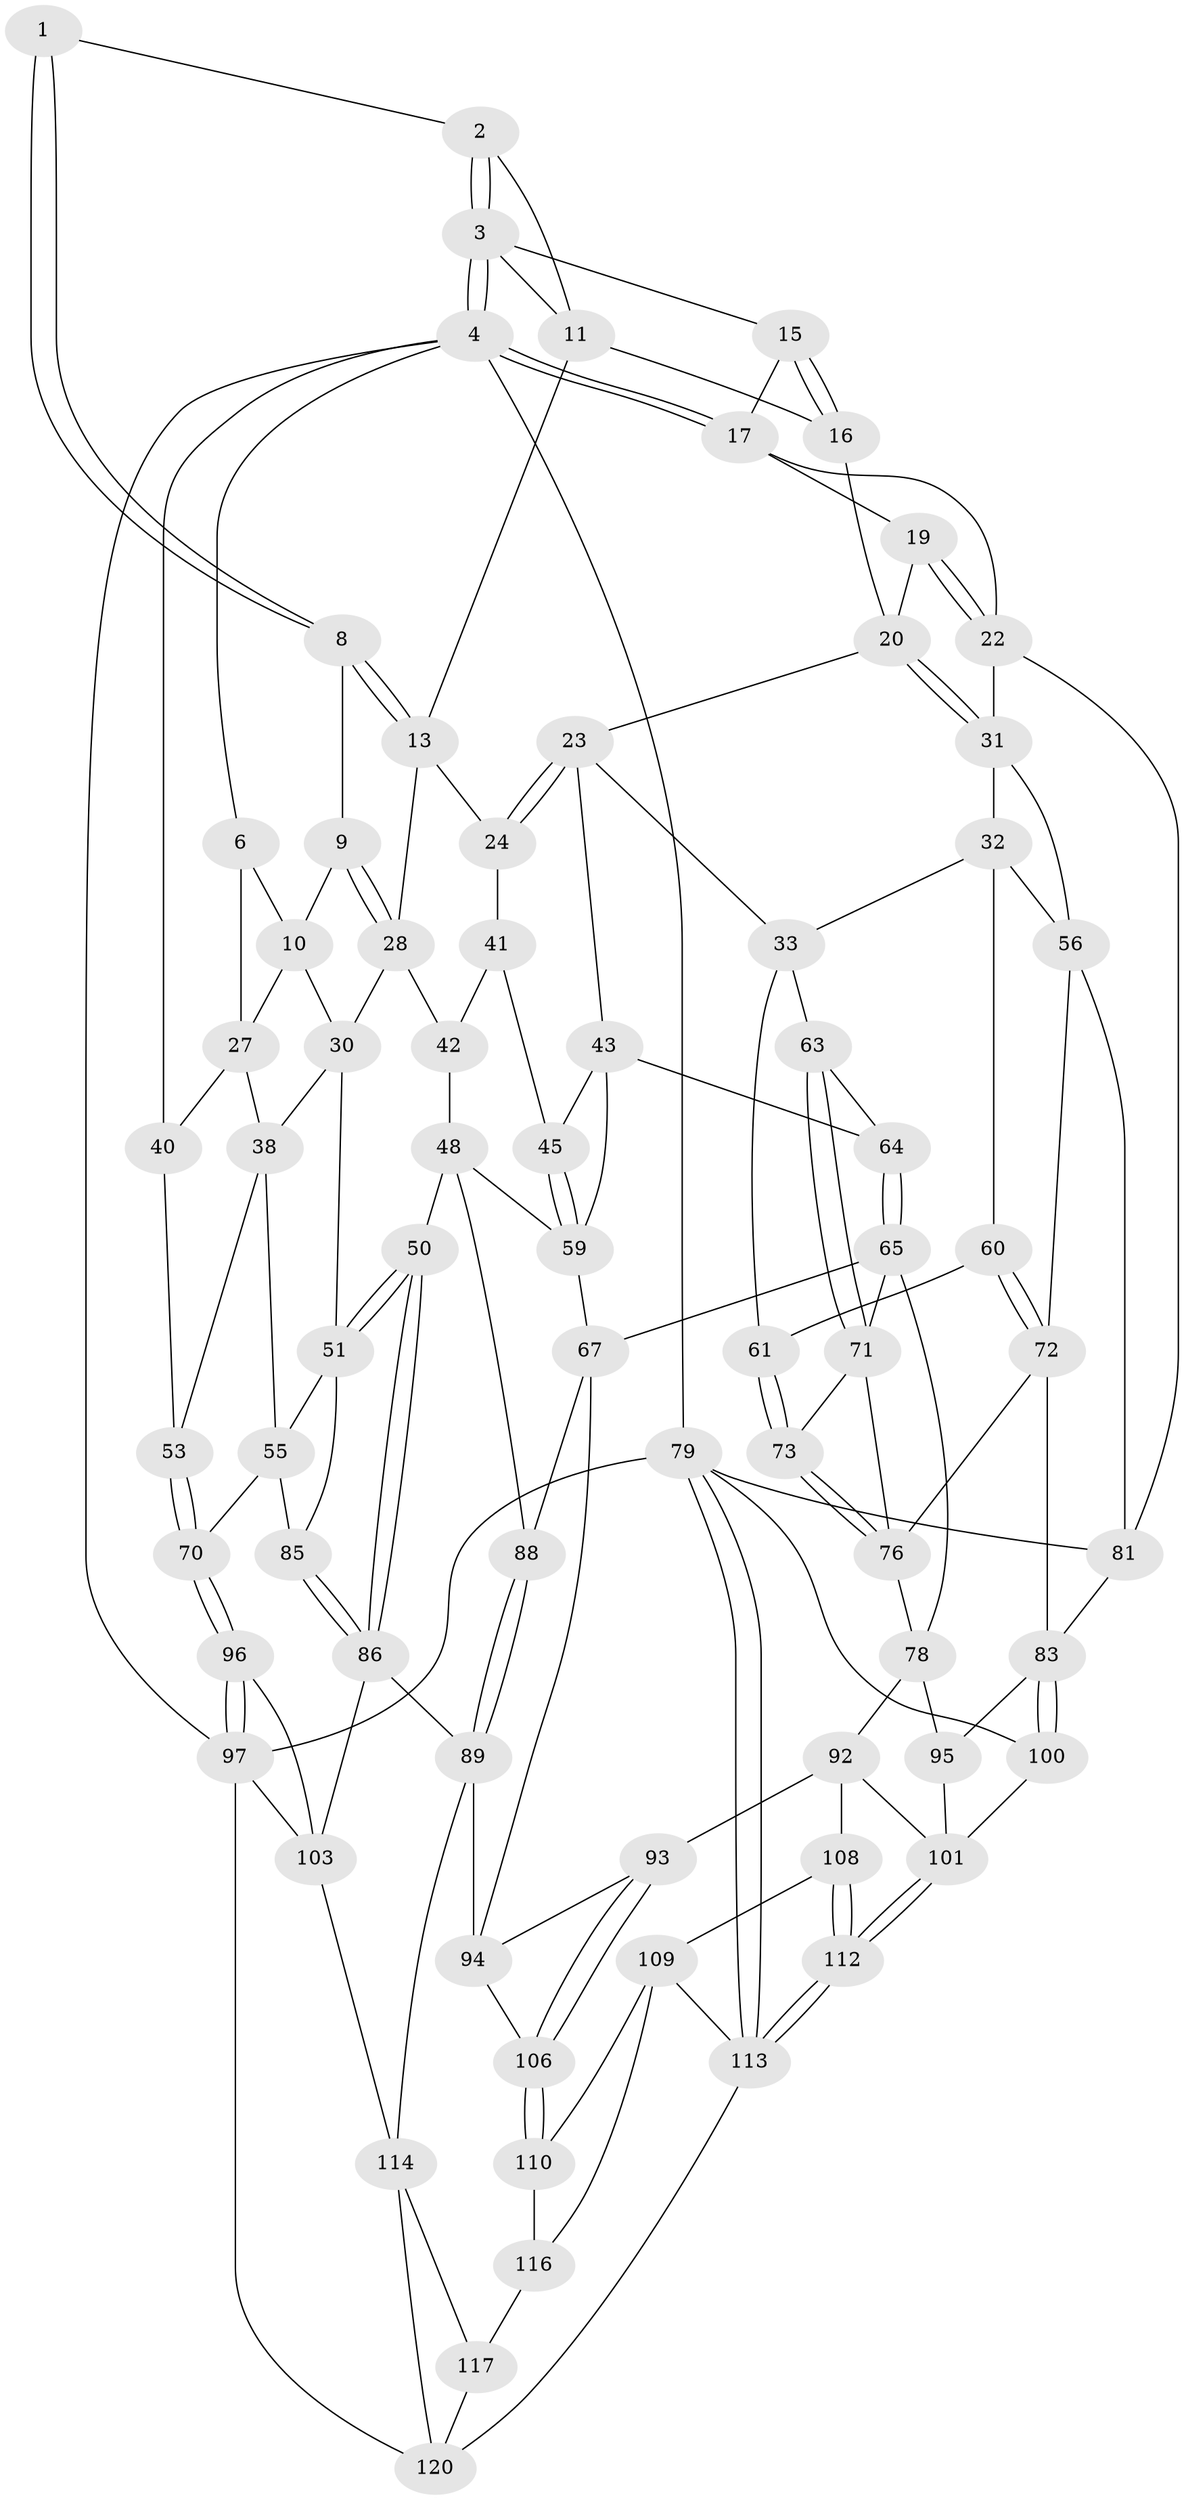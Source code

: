 // Generated by graph-tools (version 1.1) at 2025/24/03/03/25 07:24:35]
// undirected, 75 vertices, 165 edges
graph export_dot {
graph [start="1"]
  node [color=gray90,style=filled];
  1 [pos="+0.44970908060166725+0"];
  2 [pos="+0.5486868926186644+0"];
  3 [pos="+1+0",super="+14"];
  4 [pos="+1+0",super="+5"];
  6 [pos="+0+0",super="+7"];
  8 [pos="+0.42160270005266837+0"];
  9 [pos="+0.32338947583689487+0.14966385346430702"];
  10 [pos="+0.22211866633101202+0.14044827057138656",super="+26"];
  11 [pos="+0.5850807373007781+0",super="+12"];
  13 [pos="+0.509335381172569+0.17870391155746318",super="+25"];
  15 [pos="+0.7359716463724435+0.13112473204190425"];
  16 [pos="+0.703062466651083+0.16228016660913527"];
  17 [pos="+1+0.11426598917251568",super="+18"];
  19 [pos="+0.8148224361376457+0.22761665344519744"];
  20 [pos="+0.7674331764230797+0.26561522230340034",super="+21"];
  22 [pos="+1+0.12532473654518064",super="+35"];
  23 [pos="+0.5991049936004302+0.3383215549811318",super="+34"];
  24 [pos="+0.4865293005803977+0.25084990456713996"];
  27 [pos="+0.1469546972032621+0.18157116318798874",super="+39"];
  28 [pos="+0.324215681720987+0.15049678585418322",super="+29"];
  30 [pos="+0.17852194272105698+0.3224972218236809",super="+37"];
  31 [pos="+0.7911569231764324+0.35181103531688646",super="+36"];
  32 [pos="+0.7663142778694588+0.37416405096121125",super="+58"];
  33 [pos="+0.6979082281232653+0.38435175696153473",super="+62"];
  38 [pos="+0.08997255948405647+0.38359587149285185",super="+52"];
  40 [pos="+0+0.23606666573424706"];
  41 [pos="+0.4096993778408951+0.3382783184364306",super="+46"];
  42 [pos="+0.30622090789687423+0.3438709059734395",super="+47"];
  43 [pos="+0.61220746445232+0.3935039299643308",super="+44"];
  45 [pos="+0.43141572211674306+0.4215824678886512"];
  48 [pos="+0.29107889937834697+0.5032068187069119",super="+49"];
  50 [pos="+0.2732153339572257+0.514790028254476"];
  51 [pos="+0.22711744573965786+0.5003622370627508",super="+54"];
  53 [pos="+0+0.4444024022873814"];
  55 [pos="+0.06093733268442511+0.45300155342686527",super="+69"];
  56 [pos="+0.8983234718308266+0.5072673842316746",super="+57"];
  59 [pos="+0.3117920172770606+0.5001625813175923",super="+68"];
  60 [pos="+0.7646440796151848+0.5018865845100979"];
  61 [pos="+0.7437170926814718+0.5082063886130295"];
  63 [pos="+0.7269708479153806+0.5072690104598798"];
  64 [pos="+0.6148926309740989+0.4059002894752175"];
  65 [pos="+0.6278487939778206+0.47735573191145414",super="+66"];
  67 [pos="+0.48676336823045974+0.5892699103742233",super="+87"];
  70 [pos="+0+0.7159637818045588"];
  71 [pos="+0.6952928737474119+0.522335966211483",super="+74"];
  72 [pos="+0.8169944461577224+0.5554099894378405",super="+75"];
  73 [pos="+0.7432503431099139+0.5534687796103568"];
  76 [pos="+0.7823812287633776+0.6209203269569278",super="+77"];
  78 [pos="+0.6343576814813244+0.5932207768616696",super="+91"];
  79 [pos="+1+1",super="+80"];
  81 [pos="+1+0.6627443414767848",super="+82"];
  83 [pos="+0.8663162940970058+0.7008599873261482",super="+84"];
  85 [pos="+0.08370983449144584+0.6452949816684391"];
  86 [pos="+0.20365104926804184+0.722422315307069",super="+90"];
  88 [pos="+0.3402468439982898+0.5870335542595043"];
  89 [pos="+0.2834674402988635+0.7815928439874553",super="+99"];
  92 [pos="+0.6236401548978346+0.7426746535470213",super="+105"];
  93 [pos="+0.6088396303845787+0.7469956307640714"];
  94 [pos="+0.4741155942471453+0.7045151239297354",super="+98"];
  95 [pos="+0.66412231449886+0.7043082509478892"];
  96 [pos="+0+0.7450935957056564"];
  97 [pos="+0+1",super="+121"];
  100 [pos="+0.9103804538717046+0.7624820799249432"];
  101 [pos="+0.8402593710241686+0.8142817342298792",super="+102"];
  103 [pos="+0.17571606785027383+0.8426287758892216",super="+104"];
  106 [pos="+0.6065573525830871+0.756349056219419",super="+107"];
  108 [pos="+0.707372231995558+0.8783092081838747"];
  109 [pos="+0.6577612406303986+0.911420205812542",super="+118"];
  110 [pos="+0.6208015162646661+0.8823872738070727",super="+111"];
  112 [pos="+0.8066210367172701+1"];
  113 [pos="+0.8511944913907004+1",super="+119"];
  114 [pos="+0.3691927713006683+0.8560873114420525",super="+115"];
  116 [pos="+0.5265227882509153+0.9646451278247022"];
  117 [pos="+0.43051650722496543+0.9149658596464926"];
  120 [pos="+0.2597442315254232+1",super="+122"];
  1 -- 2;
  1 -- 8;
  1 -- 8;
  2 -- 3;
  2 -- 3;
  2 -- 11;
  3 -- 4;
  3 -- 4;
  3 -- 11;
  3 -- 15;
  4 -- 17;
  4 -- 17;
  4 -- 79;
  4 -- 40;
  4 -- 97;
  4 -- 6;
  6 -- 27;
  6 -- 10;
  8 -- 9;
  8 -- 13;
  8 -- 13;
  9 -- 10;
  9 -- 28;
  9 -- 28;
  10 -- 27;
  10 -- 30;
  11 -- 16;
  11 -- 13;
  13 -- 24;
  13 -- 28;
  15 -- 16;
  15 -- 16;
  15 -- 17;
  16 -- 20;
  17 -- 22;
  17 -- 19;
  19 -- 20;
  19 -- 22;
  19 -- 22;
  20 -- 31;
  20 -- 31;
  20 -- 23;
  22 -- 81;
  22 -- 31;
  23 -- 24;
  23 -- 24;
  23 -- 33;
  23 -- 43;
  24 -- 41;
  27 -- 40;
  27 -- 38;
  28 -- 42;
  28 -- 30;
  30 -- 38;
  30 -- 51;
  31 -- 32;
  31 -- 56;
  32 -- 33;
  32 -- 60;
  32 -- 56;
  33 -- 61;
  33 -- 63;
  38 -- 53;
  38 -- 55;
  40 -- 53;
  41 -- 42 [weight=2];
  41 -- 45;
  42 -- 48;
  43 -- 64;
  43 -- 45;
  43 -- 59;
  45 -- 59;
  45 -- 59;
  48 -- 59;
  48 -- 50;
  48 -- 88;
  50 -- 51;
  50 -- 51;
  50 -- 86;
  50 -- 86;
  51 -- 85;
  51 -- 55;
  53 -- 70;
  53 -- 70;
  55 -- 85;
  55 -- 70;
  56 -- 81;
  56 -- 72;
  59 -- 67;
  60 -- 61;
  60 -- 72;
  60 -- 72;
  61 -- 73;
  61 -- 73;
  63 -- 64;
  63 -- 71;
  63 -- 71;
  64 -- 65;
  64 -- 65;
  65 -- 71;
  65 -- 67;
  65 -- 78;
  67 -- 88;
  67 -- 94;
  70 -- 96;
  70 -- 96;
  71 -- 73;
  71 -- 76;
  72 -- 83;
  72 -- 76;
  73 -- 76;
  73 -- 76;
  76 -- 78;
  78 -- 92;
  78 -- 95;
  79 -- 113;
  79 -- 113;
  79 -- 97;
  79 -- 81;
  79 -- 100;
  81 -- 83;
  83 -- 100;
  83 -- 100;
  83 -- 95;
  85 -- 86;
  85 -- 86;
  86 -- 89;
  86 -- 103;
  88 -- 89;
  88 -- 89;
  89 -- 114;
  89 -- 94;
  92 -- 93;
  92 -- 108;
  92 -- 101;
  93 -- 94;
  93 -- 106;
  93 -- 106;
  94 -- 106;
  95 -- 101;
  96 -- 97;
  96 -- 97;
  96 -- 103;
  97 -- 120;
  97 -- 103;
  100 -- 101;
  101 -- 112;
  101 -- 112;
  103 -- 114;
  106 -- 110 [weight=2];
  106 -- 110;
  108 -- 109;
  108 -- 112;
  108 -- 112;
  109 -- 110;
  109 -- 113;
  109 -- 116;
  110 -- 116;
  112 -- 113;
  112 -- 113;
  113 -- 120;
  114 -- 117;
  114 -- 120;
  116 -- 117;
  117 -- 120;
}
